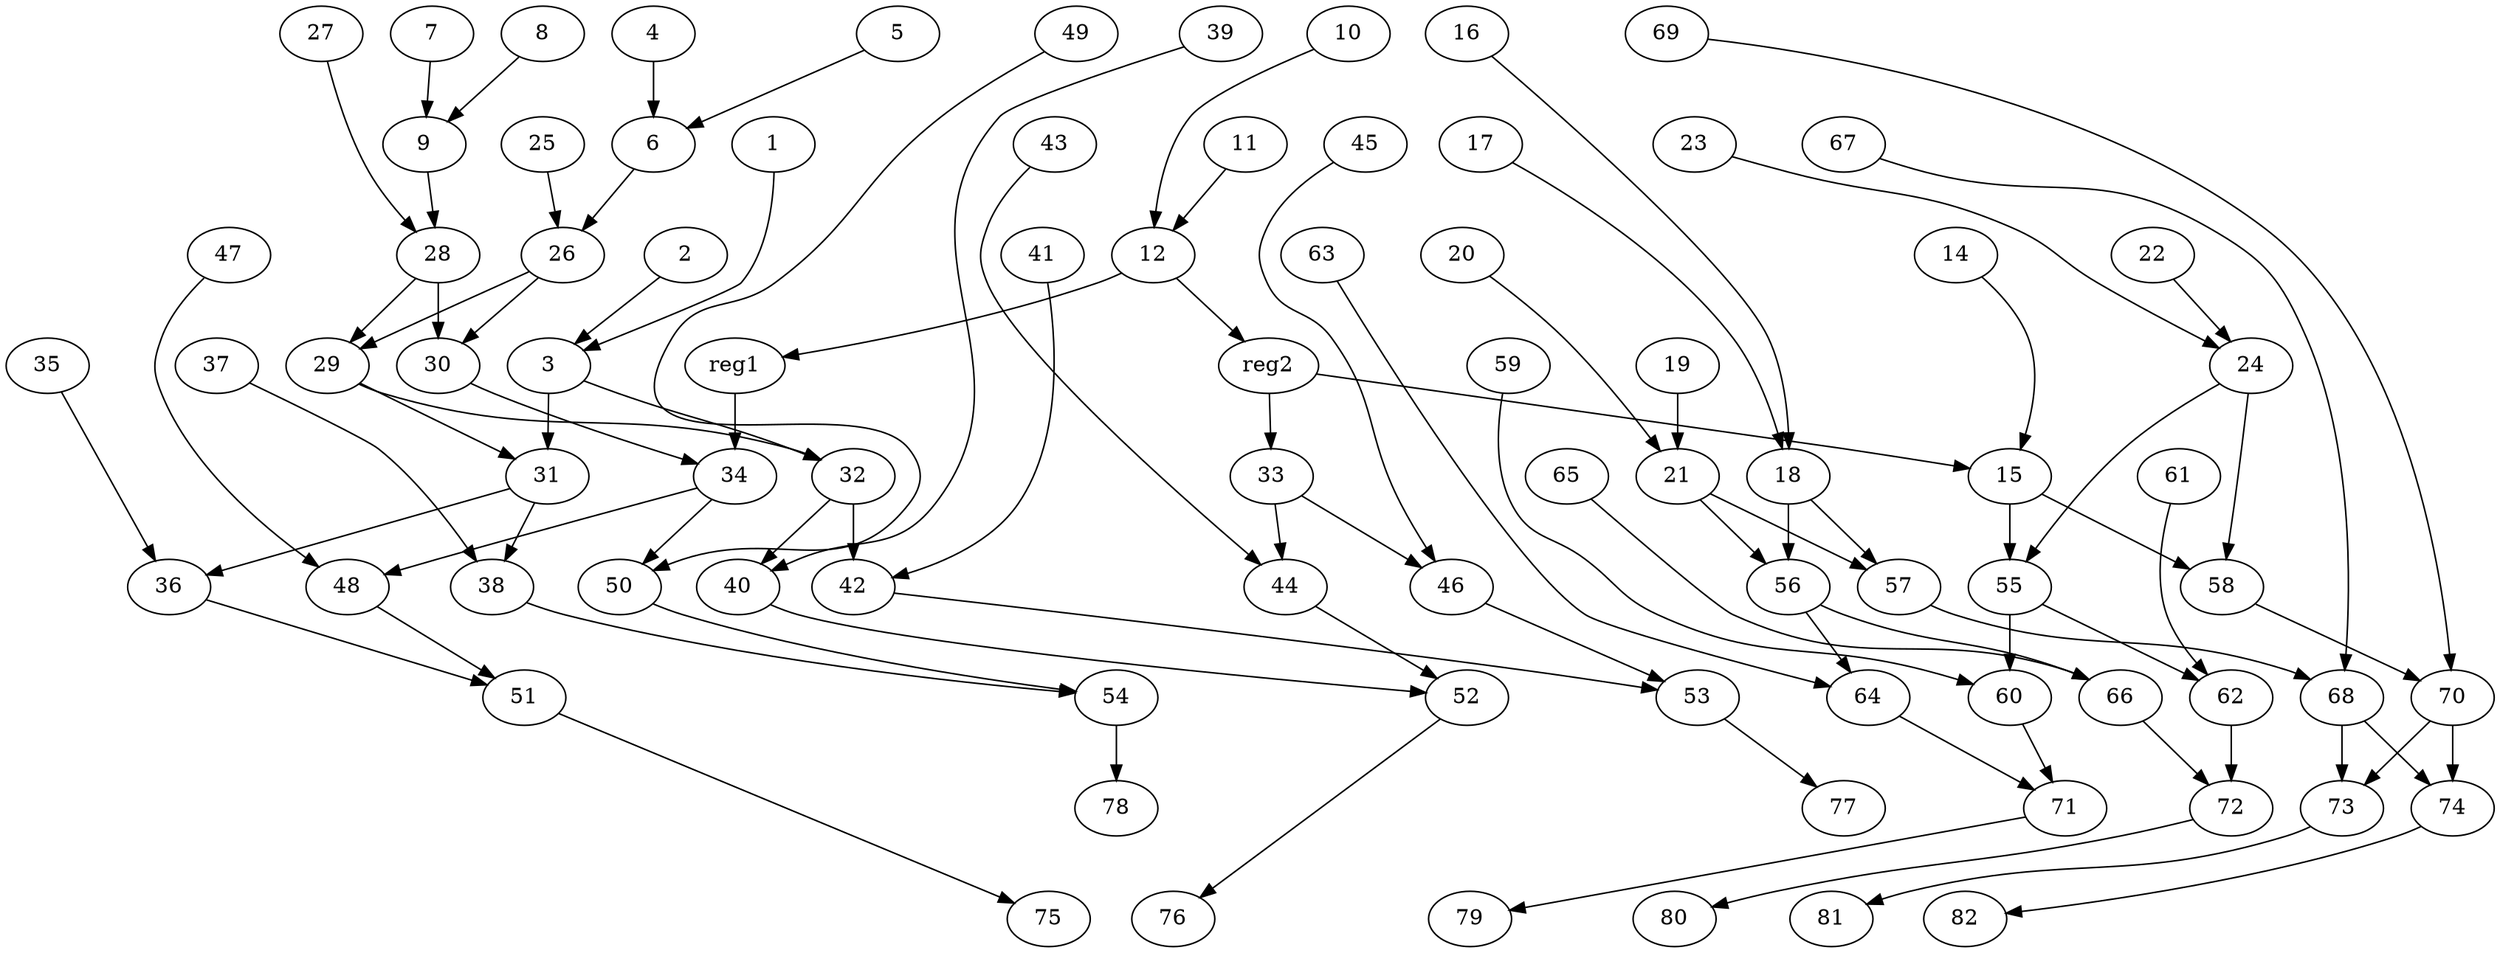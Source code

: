 digraph G {
    1;
    3;
    2;
    31;
    32;
    4;
    6;
    5;
    26;
    7;
    9;
    8;
    28;
    10;
    12;
    11;
    reg1;
    reg2;
    14;
    15;
    55;
    58;
    16;
    18;
    17;
    57;
    56;
    19;
    21;
    20;
    22;
    24;
    23;
    25;
    30;
    29;
    27;
    34;
    36;
    38;
    40;
    42;
    33;
    44;
    46;
    48;
    50;
    35;
    51;
    37;
    54;
    39;
    52;
    41;
    53;
    43;
    45;
    47;
    49;
    75;
    76;
    77;
    78;
    60;
    62;
    66;
    64;
    68;
    70;
    59;
    71;
    61;
    72;
    63;
    65;
    67;
    73;
    74;
    69;
    79;
    80;
    81;
    82;
    1 -> 3 [weight=0];
    3 -> 31 [weight=2];
    3 -> 32 [weight=0];
    2 -> 3 [weight=0];
    31 -> 36 [weight=0];
    31 -> 38 [weight=0];
    32 -> 40 [weight=0];
    32 -> 42 [weight=1];
    4 -> 6 [weight=1];
    6 -> 26 [weight=1];
    5 -> 6 [weight=0];
    26 -> 30 [weight=0];
    26 -> 29 [weight=0];
    7 -> 9 [weight=0];
    9 -> 28 [weight=0];
    8 -> 9 [weight=0];
    28 -> 30 [weight=1];
    28 -> 29 [weight=0];
    10 -> 12 [weight=0];
    12 -> reg1 [weight=0];
    12 -> reg2 [weight=0];
    11 -> 12 [weight=0];
    reg1 -> 34 [weight=3];
    reg2 -> 33 [weight=0];
    reg2 -> 15 [weight=0];
    14 -> 15 [weight=0];
    15 -> 55 [weight=2];
    15 -> 58 [weight=0];
    55 -> 60 [weight=3];
    55 -> 62 [weight=0];
    58 -> 70 [weight=0];
    16 -> 18 [weight=0];
    18 -> 57 [weight=0];
    18 -> 56 [weight=1];
    17 -> 18 [weight=0];
    57 -> 68 [weight=0];
    56 -> 66 [weight=0];
    56 -> 64 [weight=0];
    19 -> 21 [weight=1];
    21 -> 57 [weight=0];
    21 -> 56 [weight=0];
    20 -> 21 [weight=0];
    22 -> 24 [weight=0];
    24 -> 55 [weight=0];
    24 -> 58 [weight=0];
    23 -> 24 [weight=0];
    25 -> 26 [weight=1];
    30 -> 34 [weight=0];
    29 -> 31 [weight=2];
    29 -> 32 [weight=0];
    27 -> 28 [weight=0];
    34 -> 48 [weight=0];
    34 -> 50 [weight=0];
    36 -> 51 [weight=0];
    38 -> 54 [weight=0];
    40 -> 52 [weight=0];
    42 -> 53 [weight=0];
    33 -> 44 [weight=0];
    33 -> 46 [weight=0];
    44 -> 52 [weight=0];
    46 -> 53 [weight=0];
    48 -> 51 [weight=0];
    50 -> 54 [weight=0];
    35 -> 36 [weight=0];
    51 -> 75 [weight=0];
    37 -> 38 [weight=0];
    54 -> 78 [weight=1];
    39 -> 40 [weight=0];
    52 -> 76 [weight=0];
    41 -> 42 [weight=0];
    53 -> 77 [weight=0];
    43 -> 44 [weight=0];
    45 -> 46 [weight=0];
    47 -> 48 [weight=0];
    49 -> 50 [weight=0];
    60 -> 71 [weight=0];
    62 -> 72 [weight=0];
    66 -> 72 [weight=0];
    64 -> 71 [weight=0];
    68 -> 73 [weight=1];
    68 -> 74 [weight=0];
    70 -> 73 [weight=0];
    70 -> 74 [weight=0];
    59 -> 60 [weight=0];
    71 -> 79 [weight=0];
    61 -> 62 [weight=0];
    72 -> 80 [weight=0];
    63 -> 64 [weight=0];
    65 -> 66 [weight=0];
    67 -> 68 [weight=0];
    73 -> 81 [weight=0];
    74 -> 82 [weight=0];
    69 -> 70 [weight=0];
}
